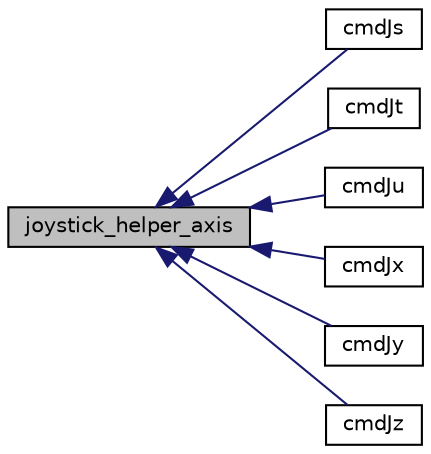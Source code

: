 digraph "joystick_helper_axis"
{
  edge [fontname="Helvetica",fontsize="10",labelfontname="Helvetica",labelfontsize="10"];
  node [fontname="Helvetica",fontsize="10",shape=record];
  rankdir="LR";
  Node402 [label="joystick_helper_axis",height=0.2,width=0.4,color="black", fillcolor="grey75", style="filled", fontcolor="black"];
  Node402 -> Node403 [dir="back",color="midnightblue",fontsize="10",style="solid",fontname="Helvetica"];
  Node403 [label="cmdJs",height=0.2,width=0.4,color="black", fillcolor="white", style="filled",URL="$task__commands_8c.html#a4542e73e8ea678f373f7ee22113a5d29"];
  Node402 -> Node404 [dir="back",color="midnightblue",fontsize="10",style="solid",fontname="Helvetica"];
  Node404 [label="cmdJt",height=0.2,width=0.4,color="black", fillcolor="white", style="filled",URL="$task__commands_8c.html#a1135b306a04264fbee6b49aa1256c254"];
  Node402 -> Node405 [dir="back",color="midnightblue",fontsize="10",style="solid",fontname="Helvetica"];
  Node405 [label="cmdJu",height=0.2,width=0.4,color="black", fillcolor="white", style="filled",URL="$task__commands_8c.html#acfe5dca60eb3dcdacd68b2d22076f7ad"];
  Node402 -> Node406 [dir="back",color="midnightblue",fontsize="10",style="solid",fontname="Helvetica"];
  Node406 [label="cmdJx",height=0.2,width=0.4,color="black", fillcolor="white", style="filled",URL="$task__commands_8c.html#a9fbfc5836d735106da4fdf119e9cd89a"];
  Node402 -> Node407 [dir="back",color="midnightblue",fontsize="10",style="solid",fontname="Helvetica"];
  Node407 [label="cmdJy",height=0.2,width=0.4,color="black", fillcolor="white", style="filled",URL="$task__commands_8c.html#ae9751ed17aa8fa8dc7d27e5dedca1191"];
  Node402 -> Node408 [dir="back",color="midnightblue",fontsize="10",style="solid",fontname="Helvetica"];
  Node408 [label="cmdJz",height=0.2,width=0.4,color="black", fillcolor="white", style="filled",URL="$task__commands_8c.html#a5623c763de12c86e79628822861a1497"];
}
